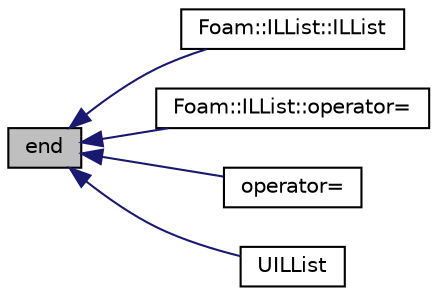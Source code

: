 digraph "end"
{
  bgcolor="transparent";
  edge [fontname="Helvetica",fontsize="10",labelfontname="Helvetica",labelfontsize="10"];
  node [fontname="Helvetica",fontsize="10",shape=record];
  rankdir="LR";
  Node1 [label="end",height=0.2,width=0.4,color="black", fillcolor="grey75", style="filled", fontcolor="black"];
  Node1 -> Node2 [dir="back",color="midnightblue",fontsize="10",style="solid",fontname="Helvetica"];
  Node2 [label="Foam::ILList::ILList",height=0.2,width=0.4,color="black",URL="$a01027.html#a9fe64e410d43c4e1ff806fb32c5a2819",tooltip="Construct as copy. "];
  Node1 -> Node3 [dir="back",color="midnightblue",fontsize="10",style="solid",fontname="Helvetica"];
  Node3 [label="Foam::ILList::operator=",height=0.2,width=0.4,color="black",URL="$a01027.html#afd9ddd19ae990f5745f3a7aa56c9237f"];
  Node1 -> Node4 [dir="back",color="midnightblue",fontsize="10",style="solid",fontname="Helvetica"];
  Node4 [label="operator=",height=0.2,width=0.4,color="black",URL="$a02717.html#a1167735e4299bc1631f8316ee8d7880b"];
  Node1 -> Node5 [dir="back",color="midnightblue",fontsize="10",style="solid",fontname="Helvetica"];
  Node5 [label="UILList",height=0.2,width=0.4,color="black",URL="$a02717.html#a8ad03ee7d8d9cb1fc8ced0e44baa43d2",tooltip="Construct as copy. "];
}

